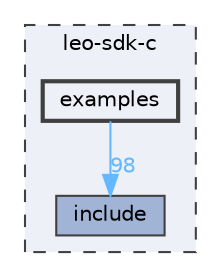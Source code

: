 digraph "leo-sdk-c/examples"
{
 // LATEX_PDF_SIZE
  bgcolor="transparent";
  edge [fontname=Helvetica,fontsize=10,labelfontname=Helvetica,labelfontsize=10];
  node [fontname=Helvetica,fontsize=10,shape=box,height=0.2,width=0.4];
  compound=true
  subgraph clusterdir_d42a07b2115f6ca15f9c9983df0e71e7 {
    graph [ bgcolor="#edf0f7", pencolor="grey25", label="leo-sdk-c", fontname=Helvetica,fontsize=10 style="filled,dashed", URL="dir_d42a07b2115f6ca15f9c9983df0e71e7.html",tooltip=""]
  dir_6bfd95c2b288859999b069e676501644 [label="include", fillcolor="#a2b4d6", color="grey25", style="filled", URL="dir_6bfd95c2b288859999b069e676501644.html",tooltip=""];
  dir_8f1f41145f451e06899021e0fcf2ccdc [label="examples", fillcolor="#edf0f7", color="grey25", style="filled,bold", URL="dir_8f1f41145f451e06899021e0fcf2ccdc.html",tooltip=""];
  }
  dir_8f1f41145f451e06899021e0fcf2ccdc->dir_6bfd95c2b288859999b069e676501644 [headlabel="98", labeldistance=1.5 headhref="dir_000000_000001.html" color="steelblue1" fontcolor="steelblue1"];
}

